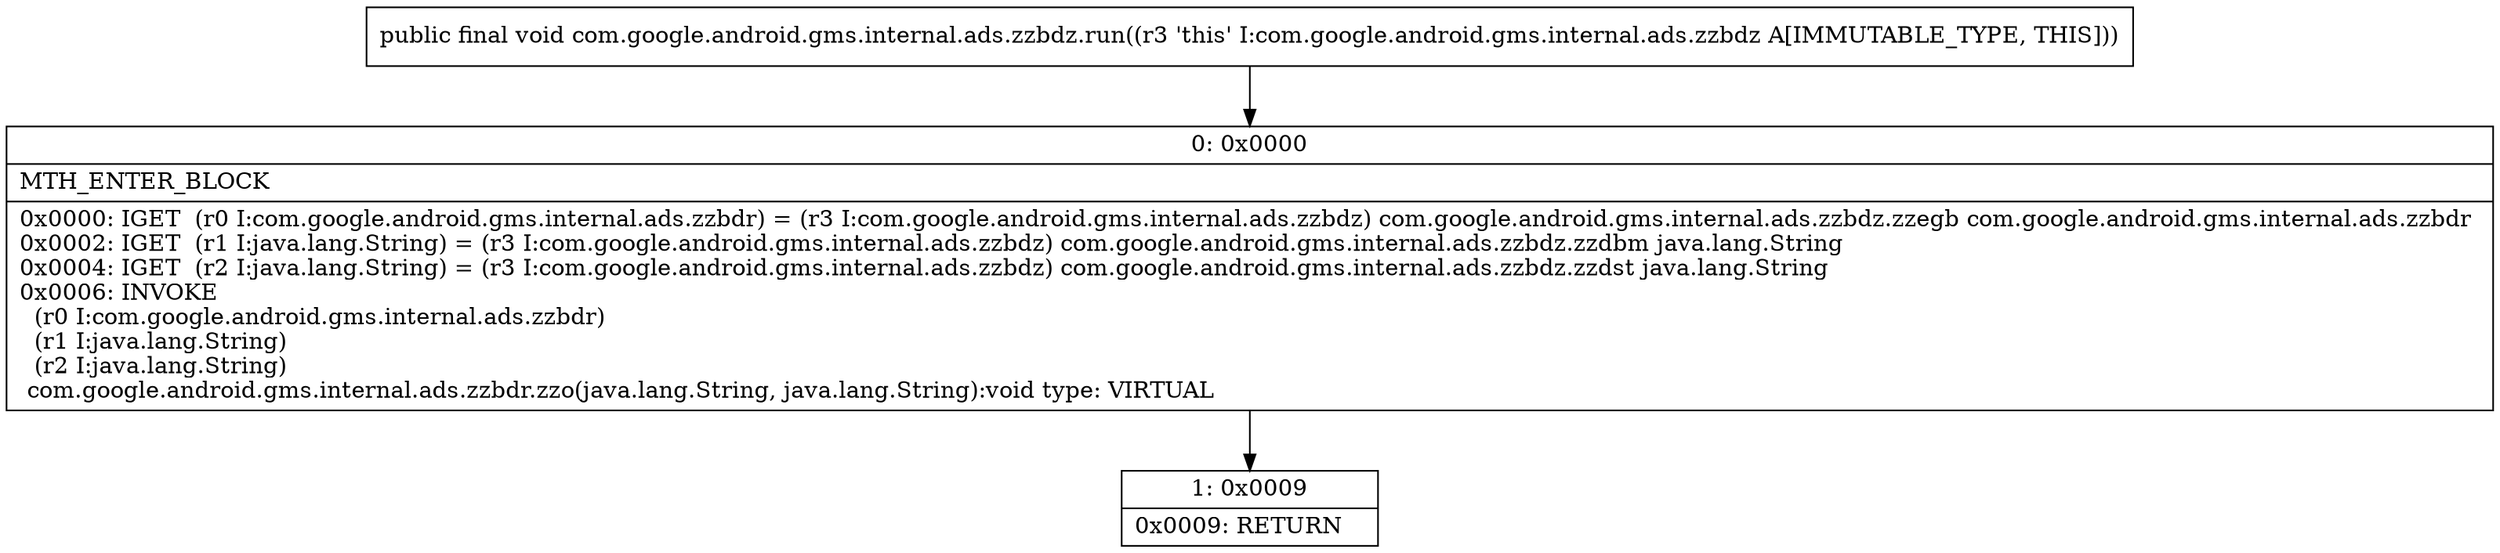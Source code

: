 digraph "CFG forcom.google.android.gms.internal.ads.zzbdz.run()V" {
Node_0 [shape=record,label="{0\:\ 0x0000|MTH_ENTER_BLOCK\l|0x0000: IGET  (r0 I:com.google.android.gms.internal.ads.zzbdr) = (r3 I:com.google.android.gms.internal.ads.zzbdz) com.google.android.gms.internal.ads.zzbdz.zzegb com.google.android.gms.internal.ads.zzbdr \l0x0002: IGET  (r1 I:java.lang.String) = (r3 I:com.google.android.gms.internal.ads.zzbdz) com.google.android.gms.internal.ads.zzbdz.zzdbm java.lang.String \l0x0004: IGET  (r2 I:java.lang.String) = (r3 I:com.google.android.gms.internal.ads.zzbdz) com.google.android.gms.internal.ads.zzbdz.zzdst java.lang.String \l0x0006: INVOKE  \l  (r0 I:com.google.android.gms.internal.ads.zzbdr)\l  (r1 I:java.lang.String)\l  (r2 I:java.lang.String)\l com.google.android.gms.internal.ads.zzbdr.zzo(java.lang.String, java.lang.String):void type: VIRTUAL \l}"];
Node_1 [shape=record,label="{1\:\ 0x0009|0x0009: RETURN   \l}"];
MethodNode[shape=record,label="{public final void com.google.android.gms.internal.ads.zzbdz.run((r3 'this' I:com.google.android.gms.internal.ads.zzbdz A[IMMUTABLE_TYPE, THIS])) }"];
MethodNode -> Node_0;
Node_0 -> Node_1;
}

